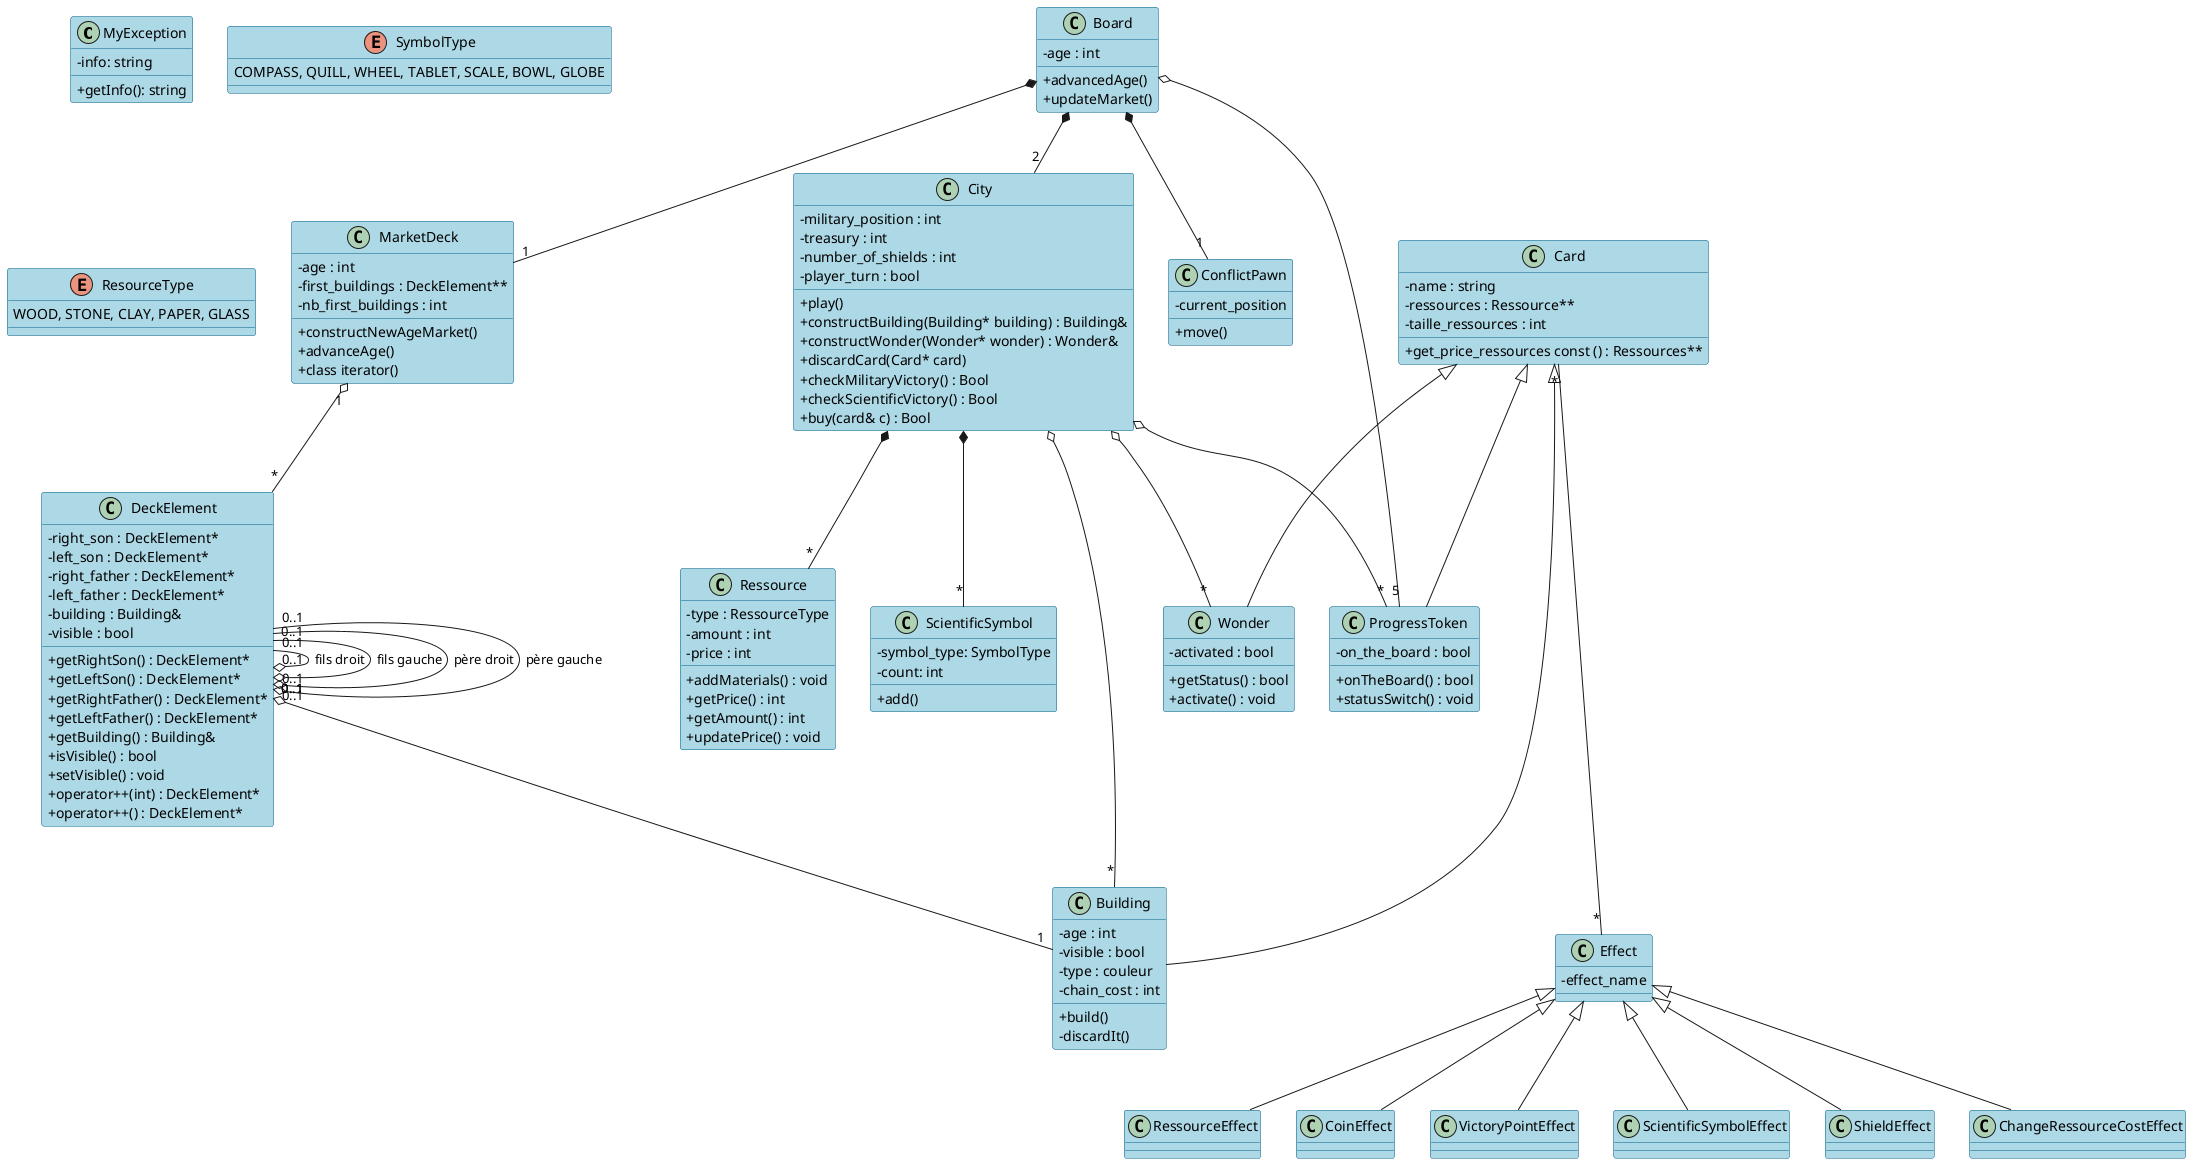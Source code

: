 @startuml
!define MyBackgroundColor #lightblue
!define MyBorderColor #005f87

skinparam class {
  BackgroundColor MyBackgroundColor
  BorderColor MyBorderColor
}
skinparam classAttributeIconSize 0


class MyException {
    -info: string
    +getInfo(): string
}

class Board {
  -age : int
  +advancedAge()
  +updateMarket()
}

class City{
 -military_position : int
  -treasury : int
  -number_of_shields : int
  -player_turn : bool
  +play()
  +constructBuilding(Building* building) : Building&
  +constructWonder(Wonder* wonder) : Wonder&
  +discardCard(Card* card)
  +checkMilitaryVictory() : Bool
  +checkScientificVictory() : Bool
  +buy(card& c) : Bool
}

class ScientificSymbol{
  -symbol_type: SymbolType
  -count: int 
  
  +add()
}

class Card{
  -name : string
  -ressources : Ressource**
  -taille_ressources : int
  +get_price_ressources const () : Ressources**
} 



class Building{
  -age : int
  -visible : bool
  -type : couleur
  -chain_cost : int
  +build()
  -discardIt()
  
  
}

class Wonder{
  -activated : bool
  
  +getStatus() : bool
  +activate() : void
}

class ProgressToken{
  -on_the_board : bool
  +onTheBoard() : bool
  +statusSwitch() : void
}

class ConflictPawn{
  -current_position
  
  +move()
}


class MarketDeck{
  -age : int
  -first_buildings : DeckElement**
  -nb_first_buildings : int
  +constructNewAgeMarket()
  +advanceAge()
  +class iterator()
}
class DeckElement{
  -right_son : DeckElement*
  -left_son : DeckElement*
  -right_father : DeckElement*
  -left_father : DeckElement*
  -building : Building&
  -visible : bool
  +getRightSon() : DeckElement*
  +getLeftSon() : DeckElement*
  +getRightFather() : DeckElement*
  +getLeftFather() : DeckElement*
  +getBuilding() : Building&
  +isVisible() : bool
  +setVisible() : void
  +operator++(int) : DeckElement*
  +operator++() : DeckElement*
}

class Ressource{
  -type : RessourceType
  -amount : int
  -price : int
  
  +addMaterials() : void
  +getPrice() : int
  +getAmount() : int
  +updatePrice() : void
}
class Effect{
    -effect_name
}

/'
class InstantReplaying{
  +apply()
}

class AdversaryPaysMoneyToBank{
  +apply()
}
class AddVictoryPoint{
  +apply()
}

class MoveConflictPawn{
  +apply()
}
class AddRessource{
  +apply()
}

class DiscardAdversaryBrownCard{
  +apply()
}

class AddRessourceChoice{
  +apply()
}
class BuildOneDiscardedBuilding{
  +apply()
}
class ChooseOneProgressTokenWithinThreeDiscarded{
  +apply()
}

class EarnFourMoneyPerBuildingChaining{
  +apply()
}

class NewWondersHaveInstantReplaying{
  +apply()
}

class MoveConflictPawnOneMorePerNewRed{
  +apply()
}

class EarnThreeVictoryPointsPerProgressTokenAtEndGame{
  +apply()
}

class TakeScientificSymbol{
  +apply()
}

class TakeAdversaryTradeMoney{
  +apply()
}

class WonderCostReducedByX{
  +apply()
}



class EarnXMoneyPerMostAtConstruct{
  +apply()
}

class EarnXMoneyPerWonderAtConstruct{
  +apply()
}

class EarnXVictoryPointPerMostWonderAtEndGame{
  +apply()
}

class EarnXVictoryPointPerGoldAndBrownMostAtEndGame{
  +apply()
}

class EarnXVictoryPointPerThingMostAtEndGame{
  -thing
  +apply()
}

class ChangeMarketRule{
  +apply()
}'/


enum SymbolType {
    COMPASS, QUILL, WHEEL, TABLET, SCALE, BOWL, GLOBE
}

enum ResourceType {
    WOOD, STONE, CLAY, PAPER, GLASS
}

Board *-- "2" City
Board o-- "5" ProgressToken 
Board *-- "1" MarketDeck
Board *-- "1" ConflictPawn

MarketDeck "1" o-- "*" DeckElement

DeckElement o-- "1" Building
/'Effect <|--  AddRessourceChoice
Effect <|--  ChangeMarketRule
Effect <|--  EarnXVictoryPointPerThingMostAtEndGame
Effect <|--  EarnXVictoryPointPerGoldAndBrownMostAtEndGame
Effect <|--  EarnXVictoryPointPerMostWonderAtEndGame
Effect <|--  EarnXMoneyPerWonderAtConstruct
Effect <|--  EarnXMoneyPerMostAtConstruct
Effect <|--  WonderCostReducedByX
Effect <|--  TakeAdversaryTradeMoney
Effect <|--  TakeScientificSymbol
Effect <|--  EarnThreeVictoryPointsPerProgressTokenAtEndGame
Effect <|--  MoveConflictPawnOneMorePerNewRed
Effect <|--  NewWondersHaveInstantReplaying
Effect <|--  EarnFourMoneyPerBuildingChaining
Effect <|--  ChooseOneProgressTokenWithinThreeDiscarded
Effect <|--  BuildOneDiscardedBuilding
Effect <|--  DiscardAdversaryBrownCard
Effect <|--  AddRessource
Effect <|--  MoveConflictPawn
Effect <|--  AddVictoryPoint
Effect <|--  AdversaryPaysMoneyToBank
Effect <|--  InstantReplaying'/
DeckElement "0..1" --o "0..1" DeckElement : fils droit
DeckElement "0..1" --o "0..1" DeckElement : fils gauche
DeckElement "0..1" --o "0..1" DeckElement : père droit
DeckElement "0..1" --o "0..1" DeckElement : père gauche

Effect <|--  RessourceEffect
Effect <|--  CoinEffect
Effect <|--  VictoryPointEffect
Effect <|--  ScientificSymbolEffect
Effect <|--  ShieldEffect
Effect <|--  ChangeRessourceCostEffect

Card "*" --- "*" Effect
Card <|-- Building
Card <|-- Wonder
Card <|-- ProgressToken

City o-- "*" Building
City o-- "*" Wonder
City o-- "*" ProgressToken
City *-- "*" ScientificSymbol
City *-- "*" Ressource



@enduml
